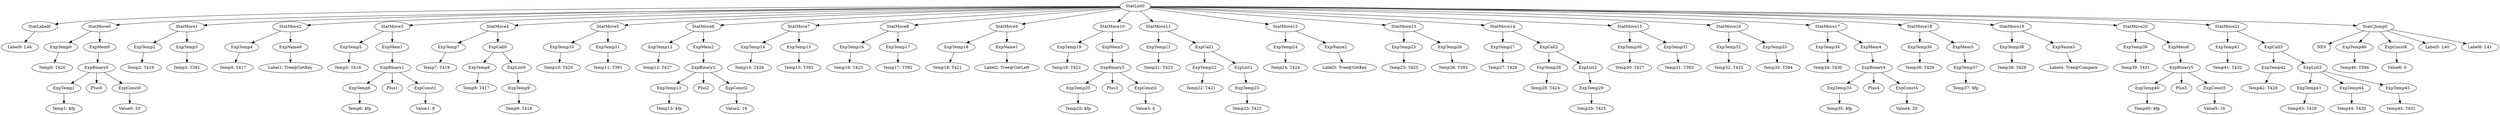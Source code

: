 digraph {
	ordering = out;
	ExpConst6 -> "Value6: 0";
	ExpTemp46 -> "Temp46: T394";
	StatCJump0 -> NE0;
	StatCJump0 -> ExpTemp46;
	StatCJump0 -> ExpConst6;
	StatCJump0 -> "Label5: L40";
	StatCJump0 -> "Label6: L41";
	ExpTemp44 -> "Temp44: T430";
	ExpList3 -> ExpTemp43;
	ExpList3 -> ExpTemp44;
	ExpList3 -> ExpTemp45;
	ExpCall3 -> ExpTemp42;
	ExpCall3 -> ExpList3;
	StatMove2 -> ExpTemp4;
	StatMove2 -> ExpName0;
	ExpName1 -> "Label2: Tree@GetLeft";
	StatMove8 -> ExpTemp16;
	StatMove8 -> ExpTemp17;
	StatMove0 -> ExpTemp0;
	StatMove0 -> ExpMem0;
	ExpTemp32 -> "Temp32: T432";
	ExpConst2 -> "Value2: 16";
	ExpBinary2 -> ExpTemp13;
	ExpBinary2 -> Plus2;
	ExpBinary2 -> ExpConst2;
	ExpTemp19 -> "Temp19: T422";
	StatLabel0 -> "Label0: L44";
	ExpMem5 -> ExpTemp37;
	StatMove10 -> ExpTemp19;
	StatMove10 -> ExpMem3;
	ExpCall2 -> ExpTemp28;
	ExpCall2 -> ExpList2;
	ExpTemp16 -> "Temp16: T423";
	ExpTemp13 -> "Temp13: $fp";
	StatMove6 -> ExpTemp12;
	StatMove6 -> ExpMem2;
	ExpTemp6 -> "Temp6: $fp";
	ExpList0 -> ExpTemp9;
	ExpTemp9 -> "Temp9: T418";
	ExpTemp21 -> "Temp21: T423";
	ExpTemp12 -> "Temp12: T427";
	ExpCall0 -> ExpTemp8;
	ExpCall0 -> ExpList0;
	StatMove14 -> ExpTemp27;
	StatMove14 -> ExpCall2;
	ExpTemp8 -> "Temp8: T417";
	ExpTemp18 -> "Temp18: T421";
	ExpTemp31 -> "Temp31: T393";
	StatMove1 -> ExpTemp2;
	StatMove1 -> ExpTemp3;
	ExpTemp45 -> "Temp45: T431";
	ExpConst1 -> "Value1: 8";
	ExpBinary1 -> ExpTemp6;
	ExpBinary1 -> Plus1;
	ExpBinary1 -> ExpConst1;
	ExpTemp10 -> "Temp10: T420";
	ExpTemp2 -> "Temp2: T419";
	ExpConst0 -> "Value0: 20";
	ExpMem2 -> ExpBinary2;
	ExpTemp33 -> "Temp33: T394";
	StatMove9 -> ExpTemp18;
	StatMove9 -> ExpName1;
	ExpMem1 -> ExpBinary1;
	ExpTemp34 -> "Temp34: T430";
	StatList0 -> StatLabel0;
	StatList0 -> StatMove0;
	StatList0 -> StatMove1;
	StatList0 -> StatMove2;
	StatList0 -> StatMove3;
	StatList0 -> StatMove4;
	StatList0 -> StatMove5;
	StatList0 -> StatMove6;
	StatList0 -> StatMove7;
	StatList0 -> StatMove8;
	StatList0 -> StatMove9;
	StatList0 -> StatMove10;
	StatList0 -> StatMove11;
	StatList0 -> StatMove12;
	StatList0 -> StatMove13;
	StatList0 -> StatMove14;
	StatList0 -> StatMove15;
	StatList0 -> StatMove16;
	StatList0 -> StatMove17;
	StatList0 -> StatMove18;
	StatList0 -> StatMove19;
	StatList0 -> StatMove20;
	StatList0 -> StatMove21;
	StatList0 -> StatCJump0;
	StatMove20 -> ExpTemp39;
	StatMove20 -> ExpMem6;
	ExpTemp0 -> "Temp0: T420";
	ExpTemp7 -> "Temp7: T419";
	ExpBinary0 -> ExpTemp1;
	ExpBinary0 -> Plus0;
	ExpBinary0 -> ExpConst0;
	ExpTemp17 -> "Temp17: T392";
	ExpTemp23 -> "Temp23: T422";
	ExpTemp3 -> "Temp3: T391";
	ExpTemp4 -> "Temp4: T417";
	StatMove12 -> ExpTemp24;
	StatMove12 -> ExpName2;
	ExpTemp14 -> "Temp14: T426";
	ExpTemp5 -> "Temp5: T418";
	ExpTemp11 -> "Temp11: T391";
	ExpBinary3 -> ExpTemp20;
	ExpBinary3 -> Plus3;
	ExpBinary3 -> ExpConst3;
	StatMove15 -> ExpTemp30;
	StatMove15 -> ExpTemp31;
	StatMove3 -> ExpTemp5;
	StatMove3 -> ExpMem1;
	StatMove7 -> ExpTemp14;
	StatMove7 -> ExpTemp15;
	ExpTemp15 -> "Temp15: T393";
	ExpTemp28 -> "Temp28: T424";
	StatMove19 -> ExpTemp38;
	StatMove19 -> ExpName3;
	ExpMem0 -> ExpBinary0;
	StatMove5 -> ExpTemp10;
	StatMove5 -> ExpTemp11;
	StatMove4 -> ExpTemp7;
	StatMove4 -> ExpCall0;
	ExpName0 -> "Label1: Tree@GetKey";
	ExpTemp20 -> "Temp20: $fp";
	ExpConst3 -> "Value3: 4";
	ExpTemp30 -> "Temp30: T427";
	ExpMem3 -> ExpBinary3;
	ExpTemp37 -> "Temp37: $fp";
	StatMove11 -> ExpTemp21;
	StatMove11 -> ExpCall1;
	ExpCall1 -> ExpTemp22;
	ExpCall1 -> ExpList1;
	ExpTemp24 -> "Temp24: T424";
	ExpMem6 -> ExpBinary5;
	ExpName2 -> "Label3: Tree@GetKey";
	ExpTemp25 -> "Temp25: T425";
	StatMove13 -> ExpTemp25;
	StatMove13 -> ExpTemp26;
	ExpTemp27 -> "Temp27: T426";
	ExpTemp29 -> "Temp29: T425";
	ExpTemp22 -> "Temp22: T421";
	ExpList2 -> ExpTemp29;
	StatMove16 -> ExpTemp32;
	StatMove16 -> ExpTemp33;
	StatMove17 -> ExpTemp34;
	StatMove17 -> ExpMem4;
	ExpList1 -> ExpTemp23;
	ExpBinary4 -> ExpTemp35;
	ExpBinary4 -> Plus4;
	ExpBinary4 -> ExpConst4;
	ExpTemp1 -> "Temp1: $fp";
	ExpTemp35 -> "Temp35: $fp";
	ExpConst4 -> "Value4: 20";
	ExpMem4 -> ExpBinary4;
	ExpTemp36 -> "Temp36: T429";
	ExpTemp40 -> "Temp40: $fp";
	StatMove18 -> ExpTemp36;
	StatMove18 -> ExpMem5;
	ExpConst5 -> "Value5: 16";
	ExpTemp39 -> "Temp39: T431";
	ExpTemp43 -> "Temp43: T429";
	ExpBinary5 -> ExpTemp40;
	ExpBinary5 -> Plus5;
	ExpBinary5 -> ExpConst5;
	ExpTemp38 -> "Temp38: T428";
	ExpName3 -> "Label4: Tree@Compare";
	ExpTemp26 -> "Temp26: T392";
	ExpTemp41 -> "Temp41: T432";
	StatMove21 -> ExpTemp41;
	StatMove21 -> ExpCall3;
	ExpTemp42 -> "Temp42: T428";
}

